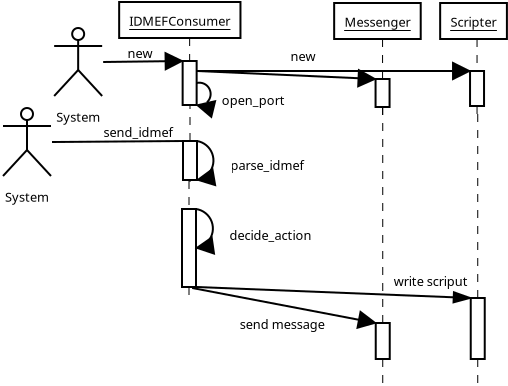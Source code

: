 <?xml version="1.0"?>
<diagram xmlns:dia="http://www.lysator.liu.se/~alla/dia/">
  <diagramdata>
    <attribute name="background">
      <color val="#ffffff"/>
    </attribute>
    <attribute name="paper">
      <composite type="paper">
        <attribute name="name">
          <string>#A4#</string>
        </attribute>
        <attribute name="tmargin">
          <real val="2.82"/>
        </attribute>
        <attribute name="bmargin">
          <real val="2.82"/>
        </attribute>
        <attribute name="lmargin">
          <real val="2.82"/>
        </attribute>
        <attribute name="rmargin">
          <real val="2.82"/>
        </attribute>
        <attribute name="is_portrait">
          <boolean val="true"/>
        </attribute>
        <attribute name="scaling">
          <real val="1"/>
        </attribute>
        <attribute name="fitto">
          <boolean val="false"/>
        </attribute>
      </composite>
    </attribute>
    <attribute name="grid">
      <composite type="grid">
        <attribute name="width_x">
          <real val="1"/>
        </attribute>
        <attribute name="width_y">
          <real val="1"/>
        </attribute>
        <attribute name="visible_x">
          <int val="1"/>
        </attribute>
        <attribute name="visible_y">
          <int val="1"/>
        </attribute>
      </composite>
    </attribute>
    <attribute name="guides">
      <composite type="guides">
        <attribute name="hguides"/>
        <attribute name="vguides"/>
      </composite>
    </attribute>
  </diagramdata>
  <layer name="&#199;&#216;&#183;&#202;" visible="true">
    <object type="UML - Message" version="0" id="O0">
      <attribute name="obj_pos">
        <point val="11.742,16.9"/>
      </attribute>
      <attribute name="obj_bb">
        <rectangle val="10.892,15.682;26.329,18.3"/>
      </attribute>
      <attribute name="conn_endpoints">
        <point val="11.742,16.9"/>
        <point val="25.479,17.45"/>
      </attribute>
      <attribute name="text">
        <string/>
      </attribute>
      <attribute name="text_pos">
        <point val="18.61,17.175"/>
      </attribute>
      <attribute name="type">
        <int val="538976288"/>
      </attribute>
      <connections>
        <connection handle="0" to="O15" connection="3"/>
        <connection handle="1" to="O19" connection="0"/>
      </connections>
    </object>
    <object type="UML - Objet" version="0" id="O1">
      <attribute name="obj_pos">
        <point val="7.9,2.65"/>
      </attribute>
      <attribute name="obj_bb">
        <rectangle val="7.85,2.6;14.998,4.5"/>
      </attribute>
      <attribute name="elem_corner">
        <point val="7.9,2.65"/>
      </attribute>
      <attribute name="elem_width">
        <real val="7.048"/>
      </attribute>
      <attribute name="elem_height">
        <real val="1.8"/>
      </attribute>
      <attribute name="text">
        <composite type="text">
          <attribute name="string">
            <string>#IDMEFConsumer#</string>
          </attribute>
          <attribute name="font">
            <font name="Helvetica"/>
          </attribute>
          <attribute name="height">
            <real val="0.8"/>
          </attribute>
          <attribute name="pos">
            <point val="11.424,3.793"/>
          </attribute>
          <attribute name="color">
            <color val="#000000"/>
          </attribute>
          <attribute name="alignment">
            <enum val="1"/>
          </attribute>
        </composite>
      </attribute>
      <attribute name="stereotype">
        <string/>
      </attribute>
      <attribute name="exstate">
        <string/>
      </attribute>
      <attribute name="attrib">
        <composite type="text">
          <attribute name="string">
            <string>##</string>
          </attribute>
          <attribute name="font">
            <font name="Helvetica"/>
          </attribute>
          <attribute name="height">
            <real val="0.8"/>
          </attribute>
          <attribute name="pos">
            <point val="0,0"/>
          </attribute>
          <attribute name="color">
            <color val="#000000"/>
          </attribute>
          <attribute name="alignment">
            <enum val="0"/>
          </attribute>
        </composite>
      </attribute>
      <attribute name="is_active">
        <boolean val="false"/>
      </attribute>
      <attribute name="show_attribs">
        <boolean val="false"/>
      </attribute>
      <attribute name="multiple">
        <boolean val="false"/>
      </attribute>
    </object>
    <object type="UML - Objet" version="0" id="O2">
      <attribute name="obj_pos">
        <point val="18.65,2.7"/>
      </attribute>
      <attribute name="obj_bb">
        <rectangle val="18.6,2.65;23.54,4.55"/>
      </attribute>
      <attribute name="elem_corner">
        <point val="18.65,2.7"/>
      </attribute>
      <attribute name="elem_width">
        <real val="4.84"/>
      </attribute>
      <attribute name="elem_height">
        <real val="1.8"/>
      </attribute>
      <attribute name="text">
        <composite type="text">
          <attribute name="string">
            <string>#Messenger#</string>
          </attribute>
          <attribute name="font">
            <font name="Helvetica"/>
          </attribute>
          <attribute name="height">
            <real val="0.8"/>
          </attribute>
          <attribute name="pos">
            <point val="21.07,3.843"/>
          </attribute>
          <attribute name="color">
            <color val="#000000"/>
          </attribute>
          <attribute name="alignment">
            <enum val="1"/>
          </attribute>
        </composite>
      </attribute>
      <attribute name="stereotype">
        <string/>
      </attribute>
      <attribute name="exstate">
        <string/>
      </attribute>
      <attribute name="attrib">
        <composite type="text">
          <attribute name="string">
            <string>##</string>
          </attribute>
          <attribute name="font">
            <font name="Helvetica"/>
          </attribute>
          <attribute name="height">
            <real val="0.8"/>
          </attribute>
          <attribute name="pos">
            <point val="0,0"/>
          </attribute>
          <attribute name="color">
            <color val="#000000"/>
          </attribute>
          <attribute name="alignment">
            <enum val="0"/>
          </attribute>
        </composite>
      </attribute>
      <attribute name="is_active">
        <boolean val="false"/>
      </attribute>
      <attribute name="show_attribs">
        <boolean val="false"/>
      </attribute>
      <attribute name="multiple">
        <boolean val="false"/>
      </attribute>
    </object>
    <object type="UML - Objet" version="0" id="O3">
      <attribute name="obj_pos">
        <point val="23.95,2.7"/>
      </attribute>
      <attribute name="obj_bb">
        <rectangle val="23.9,2.65;27.688,4.55"/>
      </attribute>
      <attribute name="elem_corner">
        <point val="23.95,2.7"/>
      </attribute>
      <attribute name="elem_width">
        <real val="3.688"/>
      </attribute>
      <attribute name="elem_height">
        <real val="1.8"/>
      </attribute>
      <attribute name="text">
        <composite type="text">
          <attribute name="string">
            <string>#Scripter#</string>
          </attribute>
          <attribute name="font">
            <font name="Helvetica"/>
          </attribute>
          <attribute name="height">
            <real val="0.8"/>
          </attribute>
          <attribute name="pos">
            <point val="25.794,3.843"/>
          </attribute>
          <attribute name="color">
            <color val="#000000"/>
          </attribute>
          <attribute name="alignment">
            <enum val="1"/>
          </attribute>
        </composite>
      </attribute>
      <attribute name="stereotype">
        <string/>
      </attribute>
      <attribute name="exstate">
        <string/>
      </attribute>
      <attribute name="attrib">
        <composite type="text">
          <attribute name="string">
            <string>##</string>
          </attribute>
          <attribute name="font">
            <font name="Helvetica"/>
          </attribute>
          <attribute name="height">
            <real val="0.8"/>
          </attribute>
          <attribute name="pos">
            <point val="0,0"/>
          </attribute>
          <attribute name="color">
            <color val="#000000"/>
          </attribute>
          <attribute name="alignment">
            <enum val="0"/>
          </attribute>
        </composite>
      </attribute>
      <attribute name="is_active">
        <boolean val="false"/>
      </attribute>
      <attribute name="show_attribs">
        <boolean val="false"/>
      </attribute>
      <attribute name="multiple">
        <boolean val="false"/>
      </attribute>
    </object>
    <object type="UML - Lifeline" version="0" id="O4">
      <attribute name="obj_pos">
        <point val="11.442,7.6"/>
      </attribute>
      <attribute name="obj_bb">
        <rectangle val="10.742,7.575;12.142,11.675"/>
      </attribute>
      <attribute name="conn_endpoints">
        <point val="11.442,7.6"/>
        <point val="11.442,11.65"/>
      </attribute>
      <attribute name="rtop">
        <real val="2"/>
      </attribute>
      <attribute name="rbot">
        <real val="3.95"/>
      </attribute>
      <attribute name="draw_focus">
        <boolean val="true"/>
      </attribute>
      <attribute name="draw_cross">
        <boolean val="false"/>
      </attribute>
    </object>
    <object type="UML - Actor" version="0" id="O5">
      <attribute name="obj_pos">
        <point val="5.85,5.65"/>
      </attribute>
      <attribute name="obj_bb">
        <rectangle val="4.554,3.35;7.146,8.907"/>
      </attribute>
      <attribute name="elem_corner">
        <point val="4.6,3.35"/>
      </attribute>
      <attribute name="elem_width">
        <real val="2.5"/>
      </attribute>
      <attribute name="elem_height">
        <real val="4.6"/>
      </attribute>
      <attribute name="text">
        <composite type="text">
          <attribute name="string">
            <string>#System#</string>
          </attribute>
          <attribute name="font">
            <font name="Helvetica"/>
          </attribute>
          <attribute name="height">
            <real val="0.8"/>
          </attribute>
          <attribute name="pos">
            <point val="5.85,8.75"/>
          </attribute>
          <attribute name="color">
            <color val="#000000"/>
          </attribute>
          <attribute name="alignment">
            <enum val="1"/>
          </attribute>
        </composite>
      </attribute>
    </object>
    <object type="UML - Lifeline" version="0" id="O6">
      <attribute name="obj_pos">
        <point val="11.424,4.45"/>
      </attribute>
      <attribute name="obj_bb">
        <rectangle val="10.724,4.425;12.124,7.875"/>
      </attribute>
      <attribute name="conn_endpoints">
        <point val="11.424,4.45"/>
        <point val="11.424,7.85"/>
      </attribute>
      <attribute name="rtop">
        <real val="1.15"/>
      </attribute>
      <attribute name="rbot">
        <real val="3.35"/>
      </attribute>
      <attribute name="draw_focus">
        <boolean val="true"/>
      </attribute>
      <attribute name="draw_cross">
        <boolean val="false"/>
      </attribute>
      <connections>
        <connection handle="0" to="O1" connection="6"/>
      </connections>
    </object>
    <object type="Standard - Arc" version="0" id="O7">
      <attribute name="obj_pos">
        <point val="11.774,6.7"/>
      </attribute>
      <attribute name="obj_bb">
        <rectangle val="10.924,5.834;13.324,8.666"/>
      </attribute>
      <attribute name="conn_endpoints">
        <point val="11.774,6.7"/>
        <point val="11.774,7.8"/>
      </attribute>
      <attribute name="curve_distance">
        <real val="-0.7"/>
      </attribute>
      <attribute name="end_arrow">
        <enum val="3"/>
      </attribute>
      <attribute name="end_arrow_length">
        <real val="0.8"/>
      </attribute>
      <attribute name="end_arrow_width">
        <real val="0.8"/>
      </attribute>
      <connections>
        <connection handle="0" to="O6" connection="2"/>
        <connection handle="1" to="O6" connection="3"/>
      </connections>
    </object>
    <object type="Standard - Text" version="0" id="O8">
      <attribute name="obj_pos">
        <point val="14.6,7.8"/>
      </attribute>
      <attribute name="obj_bb">
        <rectangle val="12.848,7.157;16.352,7.957"/>
      </attribute>
      <attribute name="text">
        <composite type="text">
          <attribute name="string">
            <string>#open_port#</string>
          </attribute>
          <attribute name="font">
            <font name="Helvetica"/>
          </attribute>
          <attribute name="height">
            <real val="0.8"/>
          </attribute>
          <attribute name="pos">
            <point val="14.6,7.8"/>
          </attribute>
          <attribute name="color">
            <color val="#000000"/>
          </attribute>
          <attribute name="alignment">
            <enum val="1"/>
          </attribute>
        </composite>
      </attribute>
    </object>
    <object type="Standard - Text" version="0" id="O9">
      <attribute name="obj_pos">
        <point val="13.419,9.75"/>
      </attribute>
      <attribute name="obj_bb">
        <rectangle val="13.419,9.152;13.419,9.952"/>
      </attribute>
      <attribute name="text">
        <composite type="text">
          <attribute name="string">
            <string>##</string>
          </attribute>
          <attribute name="font">
            <font name="Courier"/>
          </attribute>
          <attribute name="height">
            <real val="0.8"/>
          </attribute>
          <attribute name="pos">
            <point val="13.419,9.75"/>
          </attribute>
          <attribute name="color">
            <color val="#000000"/>
          </attribute>
          <attribute name="alignment">
            <enum val="1"/>
          </attribute>
        </composite>
      </attribute>
    </object>
    <object type="UML - Lifeline" version="0" id="O10">
      <attribute name="obj_pos">
        <point val="21.07,4.5"/>
      </attribute>
      <attribute name="obj_bb">
        <rectangle val="20.37,4.475;21.77,8.425"/>
      </attribute>
      <attribute name="conn_endpoints">
        <point val="21.07,4.5"/>
        <point val="21.07,8.4"/>
      </attribute>
      <attribute name="rtop">
        <real val="2"/>
      </attribute>
      <attribute name="rbot">
        <real val="3.4"/>
      </attribute>
      <attribute name="draw_focus">
        <boolean val="true"/>
      </attribute>
      <attribute name="draw_cross">
        <boolean val="false"/>
      </attribute>
      <connections>
        <connection handle="0" to="O2" connection="6"/>
      </connections>
    </object>
    <object type="UML - Lifeline" version="0" id="O11">
      <attribute name="obj_pos">
        <point val="25.794,4.5"/>
      </attribute>
      <attribute name="obj_bb">
        <rectangle val="25.094,4.475;26.494,8.475"/>
      </attribute>
      <attribute name="conn_endpoints">
        <point val="25.794,4.5"/>
        <point val="25.794,8.45"/>
      </attribute>
      <attribute name="rtop">
        <real val="1.6"/>
      </attribute>
      <attribute name="rbot">
        <real val="3.35"/>
      </attribute>
      <attribute name="draw_focus">
        <boolean val="true"/>
      </attribute>
      <attribute name="draw_cross">
        <boolean val="false"/>
      </attribute>
      <connections>
        <connection handle="0" to="O3" connection="6"/>
      </connections>
    </object>
    <object type="UML - Actor" version="0" id="O12">
      <attribute name="obj_pos">
        <point val="3.292,9.65"/>
      </attribute>
      <attribute name="obj_bb">
        <rectangle val="1.996,7.35;4.588,12.907"/>
      </attribute>
      <attribute name="elem_corner">
        <point val="2.042,7.35"/>
      </attribute>
      <attribute name="elem_width">
        <real val="2.5"/>
      </attribute>
      <attribute name="elem_height">
        <real val="4.6"/>
      </attribute>
      <attribute name="text">
        <composite type="text">
          <attribute name="string">
            <string>#System#</string>
          </attribute>
          <attribute name="font">
            <font name="Helvetica"/>
          </attribute>
          <attribute name="height">
            <real val="0.8"/>
          </attribute>
          <attribute name="pos">
            <point val="3.292,12.75"/>
          </attribute>
          <attribute name="color">
            <color val="#000000"/>
          </attribute>
          <attribute name="alignment">
            <enum val="1"/>
          </attribute>
        </composite>
      </attribute>
    </object>
    <object type="Standard - Text" version="0" id="O13">
      <attribute name="obj_pos">
        <point val="15.292,11.05"/>
      </attribute>
      <attribute name="obj_bb">
        <rectangle val="13.156,10.407;17.428,11.207"/>
      </attribute>
      <attribute name="text">
        <composite type="text">
          <attribute name="string">
            <string>#parse_idmef#</string>
          </attribute>
          <attribute name="font">
            <font name="Helvetica"/>
          </attribute>
          <attribute name="height">
            <real val="0.8"/>
          </attribute>
          <attribute name="pos">
            <point val="15.292,11.05"/>
          </attribute>
          <attribute name="color">
            <color val="#000000"/>
          </attribute>
          <attribute name="alignment">
            <enum val="1"/>
          </attribute>
        </composite>
      </attribute>
    </object>
    <object type="Standard - Arc" version="0" id="O14">
      <attribute name="obj_pos">
        <point val="11.792,9.6"/>
      </attribute>
      <attribute name="obj_bb">
        <rectangle val="10.942,8.75;13.464,12.4"/>
      </attribute>
      <attribute name="conn_endpoints">
        <point val="11.792,9.6"/>
        <point val="11.792,11.55"/>
      </attribute>
      <attribute name="curve_distance">
        <real val="-0.823"/>
      </attribute>
      <attribute name="end_arrow">
        <enum val="3"/>
      </attribute>
      <attribute name="end_arrow_length">
        <real val="0.8"/>
      </attribute>
      <attribute name="end_arrow_width">
        <real val="0.8"/>
      </attribute>
      <connections>
        <connection handle="0" to="O4" connection="1"/>
        <connection handle="1" to="O4" connection="3"/>
      </connections>
    </object>
    <object type="UML - Lifeline" version="0" id="O15">
      <attribute name="obj_pos">
        <point val="11.392,11.6"/>
      </attribute>
      <attribute name="obj_bb">
        <rectangle val="10.692,11.575;12.092,17.475"/>
      </attribute>
      <attribute name="conn_endpoints">
        <point val="11.392,11.6"/>
        <point val="11.392,17.45"/>
      </attribute>
      <attribute name="rtop">
        <real val="1.4"/>
      </attribute>
      <attribute name="rbot">
        <real val="5.3"/>
      </attribute>
      <attribute name="draw_focus">
        <boolean val="true"/>
      </attribute>
      <attribute name="draw_cross">
        <boolean val="false"/>
      </attribute>
    </object>
    <object type="Standard - Text" version="0" id="O16">
      <attribute name="obj_pos">
        <point val="15.464,14.55"/>
      </attribute>
      <attribute name="obj_bb">
        <rectangle val="13.076,13.907;17.852,14.707"/>
      </attribute>
      <attribute name="text">
        <composite type="text">
          <attribute name="string">
            <string>#decide_action#</string>
          </attribute>
          <attribute name="font">
            <font name="Helvetica"/>
          </attribute>
          <attribute name="height">
            <real val="0.8"/>
          </attribute>
          <attribute name="pos">
            <point val="15.464,14.55"/>
          </attribute>
          <attribute name="color">
            <color val="#000000"/>
          </attribute>
          <attribute name="alignment">
            <enum val="1"/>
          </attribute>
        </composite>
      </attribute>
    </object>
    <object type="Standard - Arc" version="0" id="O17">
      <attribute name="obj_pos">
        <point val="11.742,13"/>
      </attribute>
      <attribute name="obj_bb">
        <rectangle val="10.892,12.15;13.437,15.8"/>
      </attribute>
      <attribute name="conn_endpoints">
        <point val="11.742,13"/>
        <point val="11.742,14.95"/>
      </attribute>
      <attribute name="curve_distance">
        <real val="-0.845"/>
      </attribute>
      <attribute name="end_arrow">
        <enum val="3"/>
      </attribute>
      <attribute name="end_arrow_length">
        <real val="0.8"/>
      </attribute>
      <attribute name="end_arrow_width">
        <real val="0.8"/>
      </attribute>
      <connections>
        <connection handle="0" to="O15" connection="1"/>
        <connection handle="1" to="O15" connection="2"/>
      </connections>
    </object>
    <object type="UML - Lifeline" version="0" id="O18">
      <attribute name="obj_pos">
        <point val="21.079,7.9"/>
      </attribute>
      <attribute name="obj_bb">
        <rectangle val="20.379,7.875;21.779,21.825"/>
      </attribute>
      <attribute name="conn_endpoints">
        <point val="21.079,7.9"/>
        <point val="21.079,21.8"/>
      </attribute>
      <attribute name="rtop">
        <real val="10.8"/>
      </attribute>
      <attribute name="rbot">
        <real val="12.6"/>
      </attribute>
      <attribute name="draw_focus">
        <boolean val="true"/>
      </attribute>
      <attribute name="draw_cross">
        <boolean val="false"/>
      </attribute>
    </object>
    <object type="UML - Lifeline" version="0" id="O19">
      <attribute name="obj_pos">
        <point val="25.829,8.25"/>
      </attribute>
      <attribute name="obj_bb">
        <rectangle val="25.129,8.225;26.529,21.725"/>
      </attribute>
      <attribute name="conn_endpoints">
        <point val="25.829,8.25"/>
        <point val="25.829,21.7"/>
      </attribute>
      <attribute name="rtop">
        <real val="9.2"/>
      </attribute>
      <attribute name="rbot">
        <real val="12.25"/>
      </attribute>
      <attribute name="draw_focus">
        <boolean val="true"/>
      </attribute>
      <attribute name="draw_cross">
        <boolean val="false"/>
      </attribute>
    </object>
    <object type="Standard - Text" version="0" id="O20">
      <attribute name="obj_pos">
        <point val="23.481,16.85"/>
      </attribute>
      <attribute name="obj_bb">
        <rectangle val="21.417,16.207;25.545,17.007"/>
      </attribute>
      <attribute name="text">
        <composite type="text">
          <attribute name="string">
            <string>#write scriput#</string>
          </attribute>
          <attribute name="font">
            <font name="Helvetica"/>
          </attribute>
          <attribute name="height">
            <real val="0.8"/>
          </attribute>
          <attribute name="pos">
            <point val="23.481,16.85"/>
          </attribute>
          <attribute name="color">
            <color val="#000000"/>
          </attribute>
          <attribute name="alignment">
            <enum val="1"/>
          </attribute>
        </composite>
      </attribute>
    </object>
    <object type="Standard - Text" version="0" id="O21">
      <attribute name="obj_pos">
        <point val="16.05,19"/>
      </attribute>
      <attribute name="obj_bb">
        <rectangle val="13.53,18.357;18.57,19.157"/>
      </attribute>
      <attribute name="text">
        <composite type="text">
          <attribute name="string">
            <string>#send message#</string>
          </attribute>
          <attribute name="font">
            <font name="Helvetica"/>
          </attribute>
          <attribute name="height">
            <real val="0.8"/>
          </attribute>
          <attribute name="pos">
            <point val="16.05,19"/>
          </attribute>
          <attribute name="color">
            <color val="#000000"/>
          </attribute>
          <attribute name="alignment">
            <enum val="1"/>
          </attribute>
        </composite>
      </attribute>
    </object>
    <object type="Standard - Line" version="0" id="O22">
      <attribute name="obj_pos">
        <point val="11.55,16.95"/>
      </attribute>
      <attribute name="obj_bb">
        <rectangle val="10.7,16.1;21.579,19.55"/>
      </attribute>
      <attribute name="conn_endpoints">
        <point val="11.55,16.95"/>
        <point val="20.729,18.7"/>
      </attribute>
      <attribute name="numcp">
        <int val="1"/>
      </attribute>
      <attribute name="line_width">
        <real val="0.1"/>
      </attribute>
      <attribute name="end_arrow">
        <enum val="3"/>
      </attribute>
      <attribute name="end_arrow_length">
        <real val="0.8"/>
      </attribute>
      <attribute name="end_arrow_width">
        <real val="0.8"/>
      </attribute>
      <connections>
        <connection handle="1" to="O18" connection="0"/>
      </connections>
    </object>
    <object type="Standard - Text" version="0" id="O23">
      <attribute name="obj_pos">
        <point val="8.943,5.45"/>
      </attribute>
      <attribute name="obj_bb">
        <rectangle val="8.235,4.807;9.651,5.607"/>
      </attribute>
      <attribute name="text">
        <composite type="text">
          <attribute name="string">
            <string>#new#</string>
          </attribute>
          <attribute name="font">
            <font name="Helvetica"/>
          </attribute>
          <attribute name="height">
            <real val="0.8"/>
          </attribute>
          <attribute name="pos">
            <point val="8.943,5.45"/>
          </attribute>
          <attribute name="color">
            <color val="#000000"/>
          </attribute>
          <attribute name="alignment">
            <enum val="1"/>
          </attribute>
        </composite>
      </attribute>
    </object>
    <object type="Standard - Line" version="0" id="O24">
      <attribute name="obj_pos">
        <point val="7.1,5.65"/>
      </attribute>
      <attribute name="obj_bb">
        <rectangle val="6.25,4.75;11.924,6.5"/>
      </attribute>
      <attribute name="conn_endpoints">
        <point val="7.1,5.65"/>
        <point val="11.074,5.6"/>
      </attribute>
      <attribute name="numcp">
        <int val="1"/>
      </attribute>
      <attribute name="line_width">
        <real val="0.1"/>
      </attribute>
      <attribute name="end_arrow">
        <enum val="3"/>
      </attribute>
      <attribute name="end_arrow_length">
        <real val="0.8"/>
      </attribute>
      <attribute name="end_arrow_width">
        <real val="0.8"/>
      </attribute>
      <connections>
        <connection handle="0" to="O5" connection="4"/>
        <connection handle="1" to="O6" connection="0"/>
      </connections>
    </object>
    <object type="Standard - Text" version="0" id="O25">
      <attribute name="obj_pos">
        <point val="8.843,9.4"/>
      </attribute>
      <attribute name="obj_bb">
        <rectangle val="6.839,8.757;10.847,9.557"/>
      </attribute>
      <attribute name="text">
        <composite type="text">
          <attribute name="string">
            <string>#send_idmef#</string>
          </attribute>
          <attribute name="font">
            <font name="Helvetica"/>
          </attribute>
          <attribute name="height">
            <real val="0.8"/>
          </attribute>
          <attribute name="pos">
            <point val="8.843,9.4"/>
          </attribute>
          <attribute name="color">
            <color val="#000000"/>
          </attribute>
          <attribute name="alignment">
            <enum val="1"/>
          </attribute>
        </composite>
      </attribute>
    </object>
    <object type="Standard - Line" version="0" id="O26">
      <attribute name="obj_pos">
        <point val="4.542,9.65"/>
      </attribute>
      <attribute name="obj_bb">
        <rectangle val="4.492,9.55;11.142,9.7"/>
      </attribute>
      <attribute name="conn_endpoints">
        <point val="4.542,9.65"/>
        <point val="11.092,9.6"/>
      </attribute>
      <attribute name="numcp">
        <int val="1"/>
      </attribute>
      <connections>
        <connection handle="0" to="O12" connection="4"/>
        <connection handle="1" to="O4" connection="0"/>
      </connections>
    </object>
    <object type="Standard - Line" version="0" id="O27">
      <attribute name="obj_pos">
        <point val="11.795,6.1"/>
      </attribute>
      <attribute name="obj_bb">
        <rectangle val="10.945,5.25;21.57,7.35"/>
      </attribute>
      <attribute name="conn_endpoints">
        <point val="11.795,6.1"/>
        <point val="20.72,6.5"/>
      </attribute>
      <attribute name="numcp">
        <int val="1"/>
      </attribute>
      <attribute name="line_width">
        <real val="0.1"/>
      </attribute>
      <attribute name="end_arrow">
        <enum val="3"/>
      </attribute>
      <attribute name="end_arrow_length">
        <real val="0.8"/>
      </attribute>
      <attribute name="end_arrow_width">
        <real val="0.8"/>
      </attribute>
      <connections>
        <connection handle="1" to="O10" connection="0"/>
      </connections>
    </object>
    <object type="Standard - Line" version="0" id="O28">
      <attribute name="obj_pos">
        <point val="11.795,6.1"/>
      </attribute>
      <attribute name="obj_bb">
        <rectangle val="10.945,5.25;26.294,6.95"/>
      </attribute>
      <attribute name="conn_endpoints">
        <point val="11.795,6.1"/>
        <point val="25.444,6.1"/>
      </attribute>
      <attribute name="numcp">
        <int val="1"/>
      </attribute>
      <attribute name="line_width">
        <real val="0.1"/>
      </attribute>
      <attribute name="end_arrow">
        <enum val="3"/>
      </attribute>
      <attribute name="end_arrow_length">
        <real val="0.8"/>
      </attribute>
      <attribute name="end_arrow_width">
        <real val="0.8"/>
      </attribute>
      <connections>
        <connection handle="1" to="O11" connection="0"/>
      </connections>
    </object>
    <object type="Standard - Text" version="0" id="O29">
      <attribute name="obj_pos">
        <point val="17.095,5.6"/>
      </attribute>
      <attribute name="obj_bb">
        <rectangle val="16.387,4.957;17.803,5.757"/>
      </attribute>
      <attribute name="text">
        <composite type="text">
          <attribute name="string">
            <string>#new#</string>
          </attribute>
          <attribute name="font">
            <font name="Helvetica"/>
          </attribute>
          <attribute name="height">
            <real val="0.8"/>
          </attribute>
          <attribute name="pos">
            <point val="17.095,5.6"/>
          </attribute>
          <attribute name="color">
            <color val="#000000"/>
          </attribute>
          <attribute name="alignment">
            <enum val="1"/>
          </attribute>
        </composite>
      </attribute>
    </object>
  </layer>
</diagram>
